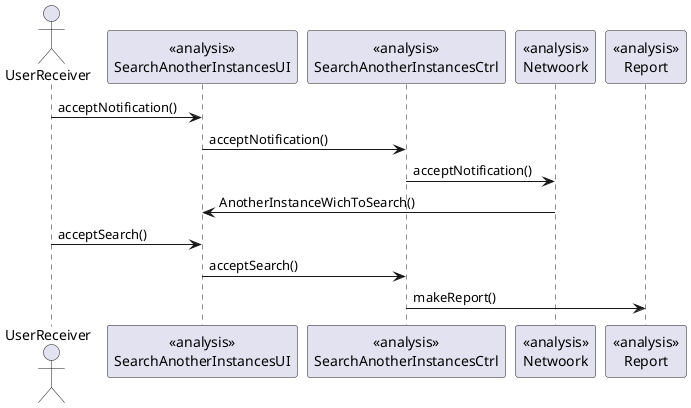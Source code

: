 @startuml doc-files/draft_search_on_another_instances_receivers.png
 actor UserReceiver as User 
 participant "<<analysis>>\nSearchAnotherInstancesUI" as UI
 participant "<<analysis>>\nSearchAnotherInstancesCtrl" as ctrl
 participant "<<analysis>>\nNetwoork" as net
 participant "<<analysis>>\nReport" as report
User -> UI : acceptNotification()
UI -> ctrl : acceptNotification()
ctrl -> net : acceptNotification()
net -> UI : AnotherInstanceWichToSearch()
User -> UI : acceptSearch()
UI -> ctrl : acceptSearch()
ctrl -> report : makeReport()
@enduml